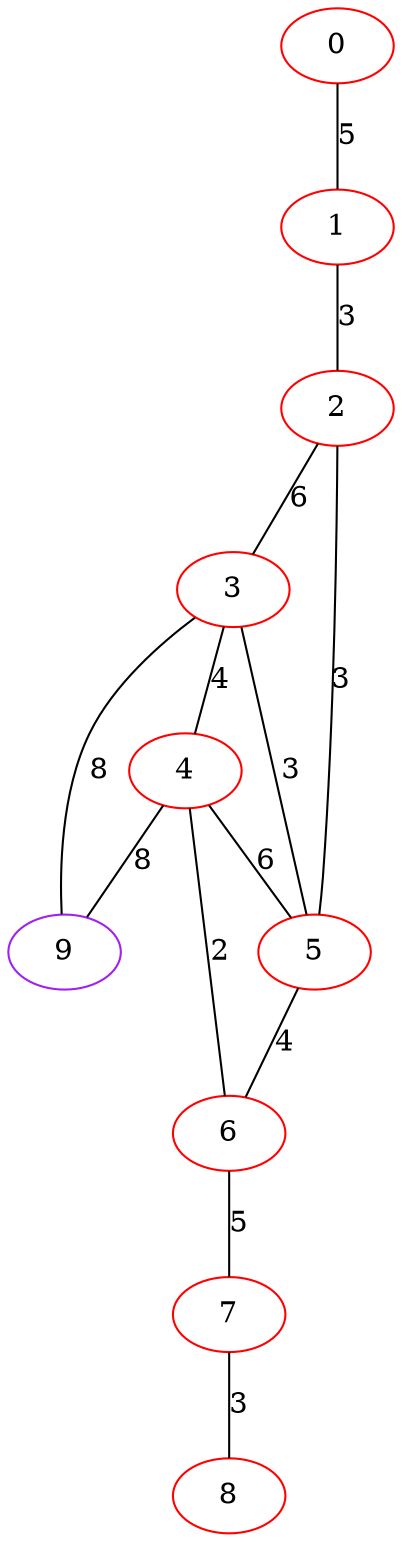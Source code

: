 graph "" {
0 [color=red, weight=1];
1 [color=red, weight=1];
2 [color=red, weight=1];
3 [color=red, weight=1];
4 [color=red, weight=1];
5 [color=red, weight=1];
6 [color=red, weight=1];
7 [color=red, weight=1];
8 [color=red, weight=1];
9 [color=purple, weight=4];
0 -- 1  [key=0, label=5];
1 -- 2  [key=0, label=3];
2 -- 3  [key=0, label=6];
2 -- 5  [key=0, label=3];
3 -- 9  [key=0, label=8];
3 -- 4  [key=0, label=4];
3 -- 5  [key=0, label=3];
4 -- 9  [key=0, label=8];
4 -- 5  [key=0, label=6];
4 -- 6  [key=0, label=2];
5 -- 6  [key=0, label=4];
6 -- 7  [key=0, label=5];
7 -- 8  [key=0, label=3];
}
